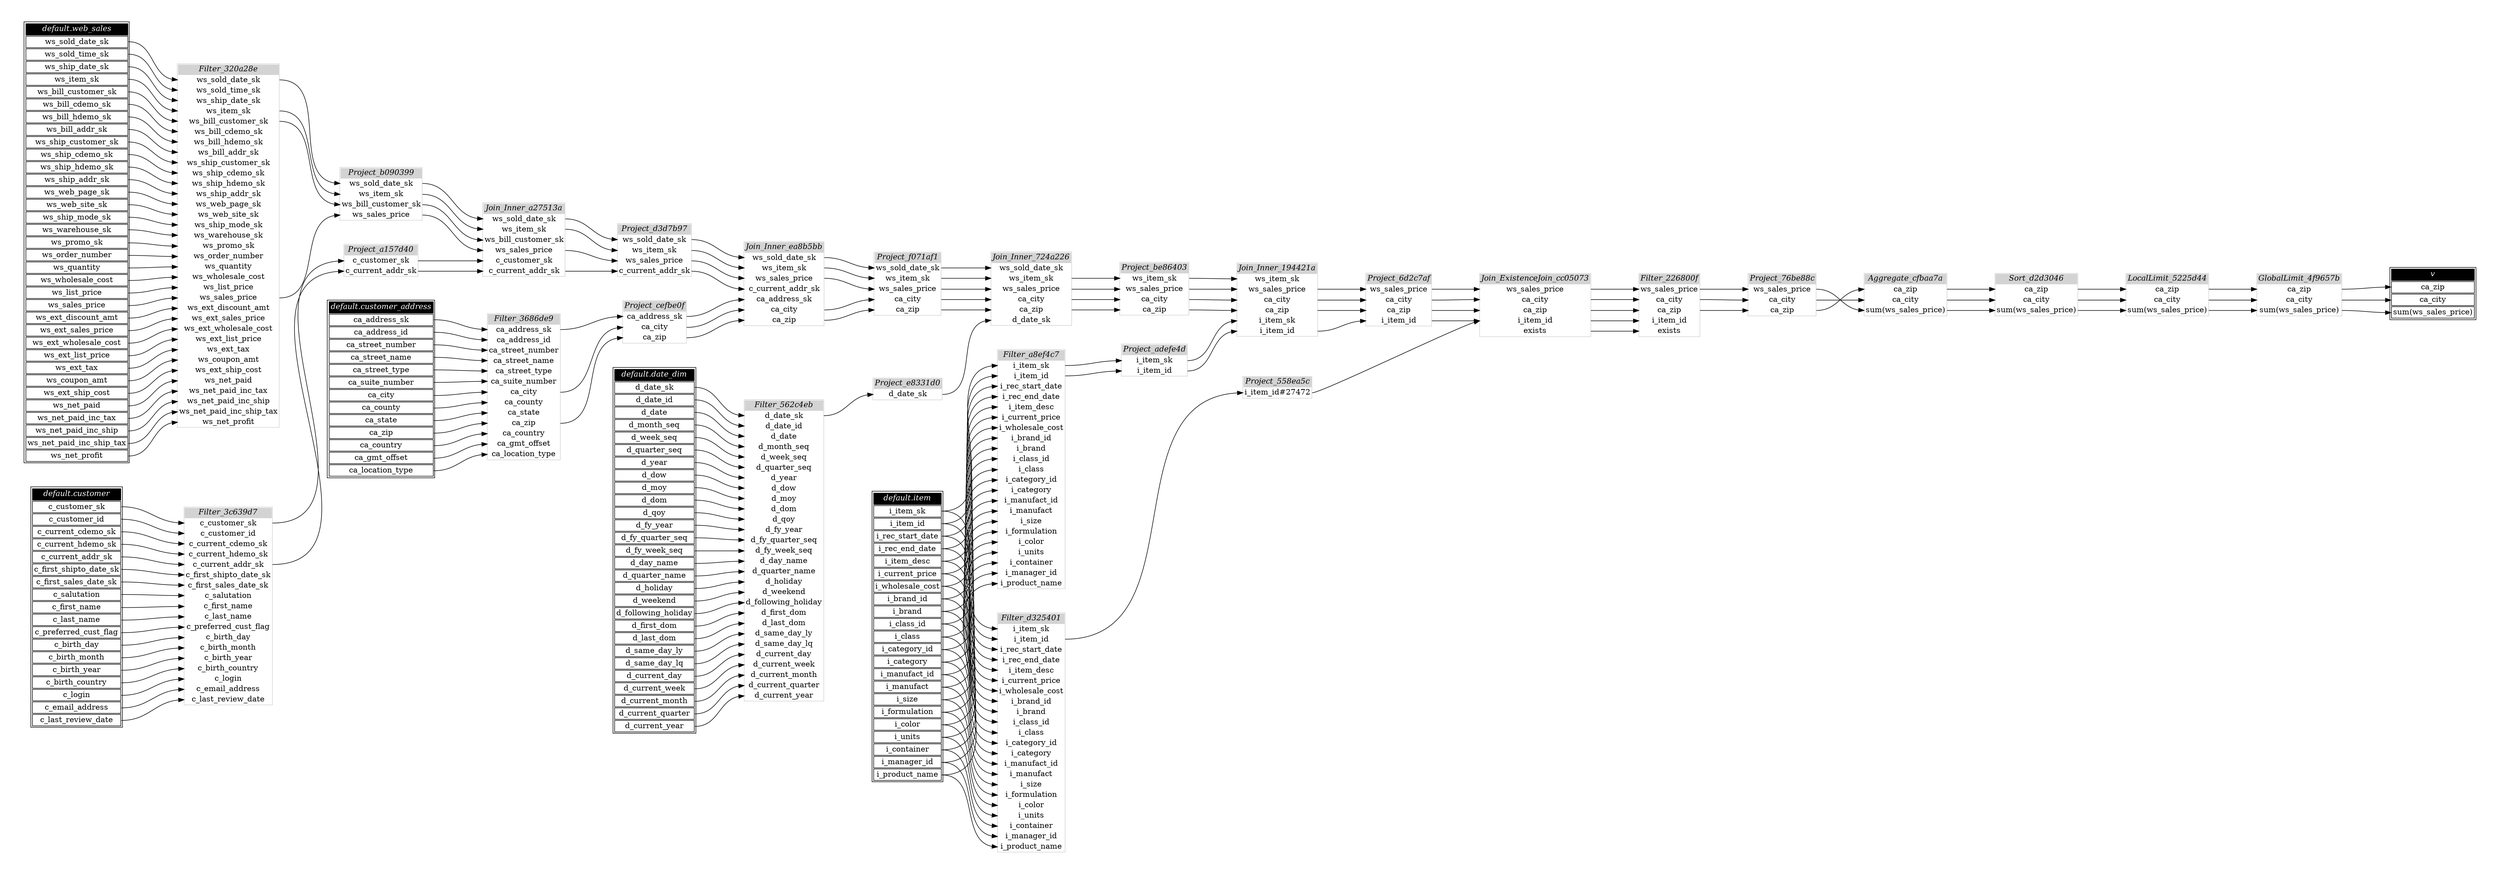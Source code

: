 // Automatically generated by TPCDSFlowTestSuite


digraph {
  graph [pad="0.5" nodesep="0.5" ranksep="1" fontname="Helvetica" rankdir=LR];
  node [shape=plaintext]

  
"Aggregate_cfbaa7a" [label=<
<table color="lightgray" border="1" cellborder="0" cellspacing="0">
  <tr><td bgcolor="lightgray" port="nodeName"><i>Aggregate_cfbaa7a</i></td></tr>
  <tr><td port="0">ca_zip</td></tr>
<tr><td port="1">ca_city</td></tr>
<tr><td port="2">sum(ws_sales_price)</td></tr>
</table>>];
     

"Filter_226800f" [label=<
<table color="lightgray" border="1" cellborder="0" cellspacing="0">
  <tr><td bgcolor="lightgray" port="nodeName"><i>Filter_226800f</i></td></tr>
  <tr><td port="0">ws_sales_price</td></tr>
<tr><td port="1">ca_city</td></tr>
<tr><td port="2">ca_zip</td></tr>
<tr><td port="3">i_item_id</td></tr>
<tr><td port="4">exists</td></tr>
</table>>];
     

"Filter_320a28e" [label=<
<table color="lightgray" border="1" cellborder="0" cellspacing="0">
  <tr><td bgcolor="lightgray" port="nodeName"><i>Filter_320a28e</i></td></tr>
  <tr><td port="0">ws_sold_date_sk</td></tr>
<tr><td port="1">ws_sold_time_sk</td></tr>
<tr><td port="2">ws_ship_date_sk</td></tr>
<tr><td port="3">ws_item_sk</td></tr>
<tr><td port="4">ws_bill_customer_sk</td></tr>
<tr><td port="5">ws_bill_cdemo_sk</td></tr>
<tr><td port="6">ws_bill_hdemo_sk</td></tr>
<tr><td port="7">ws_bill_addr_sk</td></tr>
<tr><td port="8">ws_ship_customer_sk</td></tr>
<tr><td port="9">ws_ship_cdemo_sk</td></tr>
<tr><td port="10">ws_ship_hdemo_sk</td></tr>
<tr><td port="11">ws_ship_addr_sk</td></tr>
<tr><td port="12">ws_web_page_sk</td></tr>
<tr><td port="13">ws_web_site_sk</td></tr>
<tr><td port="14">ws_ship_mode_sk</td></tr>
<tr><td port="15">ws_warehouse_sk</td></tr>
<tr><td port="16">ws_promo_sk</td></tr>
<tr><td port="17">ws_order_number</td></tr>
<tr><td port="18">ws_quantity</td></tr>
<tr><td port="19">ws_wholesale_cost</td></tr>
<tr><td port="20">ws_list_price</td></tr>
<tr><td port="21">ws_sales_price</td></tr>
<tr><td port="22">ws_ext_discount_amt</td></tr>
<tr><td port="23">ws_ext_sales_price</td></tr>
<tr><td port="24">ws_ext_wholesale_cost</td></tr>
<tr><td port="25">ws_ext_list_price</td></tr>
<tr><td port="26">ws_ext_tax</td></tr>
<tr><td port="27">ws_coupon_amt</td></tr>
<tr><td port="28">ws_ext_ship_cost</td></tr>
<tr><td port="29">ws_net_paid</td></tr>
<tr><td port="30">ws_net_paid_inc_tax</td></tr>
<tr><td port="31">ws_net_paid_inc_ship</td></tr>
<tr><td port="32">ws_net_paid_inc_ship_tax</td></tr>
<tr><td port="33">ws_net_profit</td></tr>
</table>>];
     

"Filter_3686de9" [label=<
<table color="lightgray" border="1" cellborder="0" cellspacing="0">
  <tr><td bgcolor="lightgray" port="nodeName"><i>Filter_3686de9</i></td></tr>
  <tr><td port="0">ca_address_sk</td></tr>
<tr><td port="1">ca_address_id</td></tr>
<tr><td port="2">ca_street_number</td></tr>
<tr><td port="3">ca_street_name</td></tr>
<tr><td port="4">ca_street_type</td></tr>
<tr><td port="5">ca_suite_number</td></tr>
<tr><td port="6">ca_city</td></tr>
<tr><td port="7">ca_county</td></tr>
<tr><td port="8">ca_state</td></tr>
<tr><td port="9">ca_zip</td></tr>
<tr><td port="10">ca_country</td></tr>
<tr><td port="11">ca_gmt_offset</td></tr>
<tr><td port="12">ca_location_type</td></tr>
</table>>];
     

"Filter_3c639d7" [label=<
<table color="lightgray" border="1" cellborder="0" cellspacing="0">
  <tr><td bgcolor="lightgray" port="nodeName"><i>Filter_3c639d7</i></td></tr>
  <tr><td port="0">c_customer_sk</td></tr>
<tr><td port="1">c_customer_id</td></tr>
<tr><td port="2">c_current_cdemo_sk</td></tr>
<tr><td port="3">c_current_hdemo_sk</td></tr>
<tr><td port="4">c_current_addr_sk</td></tr>
<tr><td port="5">c_first_shipto_date_sk</td></tr>
<tr><td port="6">c_first_sales_date_sk</td></tr>
<tr><td port="7">c_salutation</td></tr>
<tr><td port="8">c_first_name</td></tr>
<tr><td port="9">c_last_name</td></tr>
<tr><td port="10">c_preferred_cust_flag</td></tr>
<tr><td port="11">c_birth_day</td></tr>
<tr><td port="12">c_birth_month</td></tr>
<tr><td port="13">c_birth_year</td></tr>
<tr><td port="14">c_birth_country</td></tr>
<tr><td port="15">c_login</td></tr>
<tr><td port="16">c_email_address</td></tr>
<tr><td port="17">c_last_review_date</td></tr>
</table>>];
     

"Filter_562c4eb" [label=<
<table color="lightgray" border="1" cellborder="0" cellspacing="0">
  <tr><td bgcolor="lightgray" port="nodeName"><i>Filter_562c4eb</i></td></tr>
  <tr><td port="0">d_date_sk</td></tr>
<tr><td port="1">d_date_id</td></tr>
<tr><td port="2">d_date</td></tr>
<tr><td port="3">d_month_seq</td></tr>
<tr><td port="4">d_week_seq</td></tr>
<tr><td port="5">d_quarter_seq</td></tr>
<tr><td port="6">d_year</td></tr>
<tr><td port="7">d_dow</td></tr>
<tr><td port="8">d_moy</td></tr>
<tr><td port="9">d_dom</td></tr>
<tr><td port="10">d_qoy</td></tr>
<tr><td port="11">d_fy_year</td></tr>
<tr><td port="12">d_fy_quarter_seq</td></tr>
<tr><td port="13">d_fy_week_seq</td></tr>
<tr><td port="14">d_day_name</td></tr>
<tr><td port="15">d_quarter_name</td></tr>
<tr><td port="16">d_holiday</td></tr>
<tr><td port="17">d_weekend</td></tr>
<tr><td port="18">d_following_holiday</td></tr>
<tr><td port="19">d_first_dom</td></tr>
<tr><td port="20">d_last_dom</td></tr>
<tr><td port="21">d_same_day_ly</td></tr>
<tr><td port="22">d_same_day_lq</td></tr>
<tr><td port="23">d_current_day</td></tr>
<tr><td port="24">d_current_week</td></tr>
<tr><td port="25">d_current_month</td></tr>
<tr><td port="26">d_current_quarter</td></tr>
<tr><td port="27">d_current_year</td></tr>
</table>>];
     

"Filter_a8ef4c7" [label=<
<table color="lightgray" border="1" cellborder="0" cellspacing="0">
  <tr><td bgcolor="lightgray" port="nodeName"><i>Filter_a8ef4c7</i></td></tr>
  <tr><td port="0">i_item_sk</td></tr>
<tr><td port="1">i_item_id</td></tr>
<tr><td port="2">i_rec_start_date</td></tr>
<tr><td port="3">i_rec_end_date</td></tr>
<tr><td port="4">i_item_desc</td></tr>
<tr><td port="5">i_current_price</td></tr>
<tr><td port="6">i_wholesale_cost</td></tr>
<tr><td port="7">i_brand_id</td></tr>
<tr><td port="8">i_brand</td></tr>
<tr><td port="9">i_class_id</td></tr>
<tr><td port="10">i_class</td></tr>
<tr><td port="11">i_category_id</td></tr>
<tr><td port="12">i_category</td></tr>
<tr><td port="13">i_manufact_id</td></tr>
<tr><td port="14">i_manufact</td></tr>
<tr><td port="15">i_size</td></tr>
<tr><td port="16">i_formulation</td></tr>
<tr><td port="17">i_color</td></tr>
<tr><td port="18">i_units</td></tr>
<tr><td port="19">i_container</td></tr>
<tr><td port="20">i_manager_id</td></tr>
<tr><td port="21">i_product_name</td></tr>
</table>>];
     

"Filter_d325401" [label=<
<table color="lightgray" border="1" cellborder="0" cellspacing="0">
  <tr><td bgcolor="lightgray" port="nodeName"><i>Filter_d325401</i></td></tr>
  <tr><td port="0">i_item_sk</td></tr>
<tr><td port="1">i_item_id</td></tr>
<tr><td port="2">i_rec_start_date</td></tr>
<tr><td port="3">i_rec_end_date</td></tr>
<tr><td port="4">i_item_desc</td></tr>
<tr><td port="5">i_current_price</td></tr>
<tr><td port="6">i_wholesale_cost</td></tr>
<tr><td port="7">i_brand_id</td></tr>
<tr><td port="8">i_brand</td></tr>
<tr><td port="9">i_class_id</td></tr>
<tr><td port="10">i_class</td></tr>
<tr><td port="11">i_category_id</td></tr>
<tr><td port="12">i_category</td></tr>
<tr><td port="13">i_manufact_id</td></tr>
<tr><td port="14">i_manufact</td></tr>
<tr><td port="15">i_size</td></tr>
<tr><td port="16">i_formulation</td></tr>
<tr><td port="17">i_color</td></tr>
<tr><td port="18">i_units</td></tr>
<tr><td port="19">i_container</td></tr>
<tr><td port="20">i_manager_id</td></tr>
<tr><td port="21">i_product_name</td></tr>
</table>>];
     

"GlobalLimit_4f9657b" [label=<
<table color="lightgray" border="1" cellborder="0" cellspacing="0">
  <tr><td bgcolor="lightgray" port="nodeName"><i>GlobalLimit_4f9657b</i></td></tr>
  <tr><td port="0">ca_zip</td></tr>
<tr><td port="1">ca_city</td></tr>
<tr><td port="2">sum(ws_sales_price)</td></tr>
</table>>];
     

"Join_ExistenceJoin_cc05073" [label=<
<table color="lightgray" border="1" cellborder="0" cellspacing="0">
  <tr><td bgcolor="lightgray" port="nodeName"><i>Join_ExistenceJoin_cc05073</i></td></tr>
  <tr><td port="0">ws_sales_price</td></tr>
<tr><td port="1">ca_city</td></tr>
<tr><td port="2">ca_zip</td></tr>
<tr><td port="3">i_item_id</td></tr>
<tr><td port="4">exists</td></tr>
</table>>];
     

"Join_Inner_194421a" [label=<
<table color="lightgray" border="1" cellborder="0" cellspacing="0">
  <tr><td bgcolor="lightgray" port="nodeName"><i>Join_Inner_194421a</i></td></tr>
  <tr><td port="0">ws_item_sk</td></tr>
<tr><td port="1">ws_sales_price</td></tr>
<tr><td port="2">ca_city</td></tr>
<tr><td port="3">ca_zip</td></tr>
<tr><td port="4">i_item_sk</td></tr>
<tr><td port="5">i_item_id</td></tr>
</table>>];
     

"Join_Inner_724a226" [label=<
<table color="lightgray" border="1" cellborder="0" cellspacing="0">
  <tr><td bgcolor="lightgray" port="nodeName"><i>Join_Inner_724a226</i></td></tr>
  <tr><td port="0">ws_sold_date_sk</td></tr>
<tr><td port="1">ws_item_sk</td></tr>
<tr><td port="2">ws_sales_price</td></tr>
<tr><td port="3">ca_city</td></tr>
<tr><td port="4">ca_zip</td></tr>
<tr><td port="5">d_date_sk</td></tr>
</table>>];
     

"Join_Inner_a27513a" [label=<
<table color="lightgray" border="1" cellborder="0" cellspacing="0">
  <tr><td bgcolor="lightgray" port="nodeName"><i>Join_Inner_a27513a</i></td></tr>
  <tr><td port="0">ws_sold_date_sk</td></tr>
<tr><td port="1">ws_item_sk</td></tr>
<tr><td port="2">ws_bill_customer_sk</td></tr>
<tr><td port="3">ws_sales_price</td></tr>
<tr><td port="4">c_customer_sk</td></tr>
<tr><td port="5">c_current_addr_sk</td></tr>
</table>>];
     

"Join_Inner_ea8b5bb" [label=<
<table color="lightgray" border="1" cellborder="0" cellspacing="0">
  <tr><td bgcolor="lightgray" port="nodeName"><i>Join_Inner_ea8b5bb</i></td></tr>
  <tr><td port="0">ws_sold_date_sk</td></tr>
<tr><td port="1">ws_item_sk</td></tr>
<tr><td port="2">ws_sales_price</td></tr>
<tr><td port="3">c_current_addr_sk</td></tr>
<tr><td port="4">ca_address_sk</td></tr>
<tr><td port="5">ca_city</td></tr>
<tr><td port="6">ca_zip</td></tr>
</table>>];
     

"LocalLimit_5225d44" [label=<
<table color="lightgray" border="1" cellborder="0" cellspacing="0">
  <tr><td bgcolor="lightgray" port="nodeName"><i>LocalLimit_5225d44</i></td></tr>
  <tr><td port="0">ca_zip</td></tr>
<tr><td port="1">ca_city</td></tr>
<tr><td port="2">sum(ws_sales_price)</td></tr>
</table>>];
     

"Project_558ea5c" [label=<
<table color="lightgray" border="1" cellborder="0" cellspacing="0">
  <tr><td bgcolor="lightgray" port="nodeName"><i>Project_558ea5c</i></td></tr>
  <tr><td port="0">i_item_id#27472</td></tr>
</table>>];
     

"Project_6d2c7af" [label=<
<table color="lightgray" border="1" cellborder="0" cellspacing="0">
  <tr><td bgcolor="lightgray" port="nodeName"><i>Project_6d2c7af</i></td></tr>
  <tr><td port="0">ws_sales_price</td></tr>
<tr><td port="1">ca_city</td></tr>
<tr><td port="2">ca_zip</td></tr>
<tr><td port="3">i_item_id</td></tr>
</table>>];
     

"Project_76be88c" [label=<
<table color="lightgray" border="1" cellborder="0" cellspacing="0">
  <tr><td bgcolor="lightgray" port="nodeName"><i>Project_76be88c</i></td></tr>
  <tr><td port="0">ws_sales_price</td></tr>
<tr><td port="1">ca_city</td></tr>
<tr><td port="2">ca_zip</td></tr>
</table>>];
     

"Project_a157d40" [label=<
<table color="lightgray" border="1" cellborder="0" cellspacing="0">
  <tr><td bgcolor="lightgray" port="nodeName"><i>Project_a157d40</i></td></tr>
  <tr><td port="0">c_customer_sk</td></tr>
<tr><td port="1">c_current_addr_sk</td></tr>
</table>>];
     

"Project_adefe4d" [label=<
<table color="lightgray" border="1" cellborder="0" cellspacing="0">
  <tr><td bgcolor="lightgray" port="nodeName"><i>Project_adefe4d</i></td></tr>
  <tr><td port="0">i_item_sk</td></tr>
<tr><td port="1">i_item_id</td></tr>
</table>>];
     

"Project_b090399" [label=<
<table color="lightgray" border="1" cellborder="0" cellspacing="0">
  <tr><td bgcolor="lightgray" port="nodeName"><i>Project_b090399</i></td></tr>
  <tr><td port="0">ws_sold_date_sk</td></tr>
<tr><td port="1">ws_item_sk</td></tr>
<tr><td port="2">ws_bill_customer_sk</td></tr>
<tr><td port="3">ws_sales_price</td></tr>
</table>>];
     

"Project_be86403" [label=<
<table color="lightgray" border="1" cellborder="0" cellspacing="0">
  <tr><td bgcolor="lightgray" port="nodeName"><i>Project_be86403</i></td></tr>
  <tr><td port="0">ws_item_sk</td></tr>
<tr><td port="1">ws_sales_price</td></tr>
<tr><td port="2">ca_city</td></tr>
<tr><td port="3">ca_zip</td></tr>
</table>>];
     

"Project_cefbe0f" [label=<
<table color="lightgray" border="1" cellborder="0" cellspacing="0">
  <tr><td bgcolor="lightgray" port="nodeName"><i>Project_cefbe0f</i></td></tr>
  <tr><td port="0">ca_address_sk</td></tr>
<tr><td port="1">ca_city</td></tr>
<tr><td port="2">ca_zip</td></tr>
</table>>];
     

"Project_d3d7b97" [label=<
<table color="lightgray" border="1" cellborder="0" cellspacing="0">
  <tr><td bgcolor="lightgray" port="nodeName"><i>Project_d3d7b97</i></td></tr>
  <tr><td port="0">ws_sold_date_sk</td></tr>
<tr><td port="1">ws_item_sk</td></tr>
<tr><td port="2">ws_sales_price</td></tr>
<tr><td port="3">c_current_addr_sk</td></tr>
</table>>];
     

"Project_e8331d0" [label=<
<table color="lightgray" border="1" cellborder="0" cellspacing="0">
  <tr><td bgcolor="lightgray" port="nodeName"><i>Project_e8331d0</i></td></tr>
  <tr><td port="0">d_date_sk</td></tr>
</table>>];
     

"Project_f071af1" [label=<
<table color="lightgray" border="1" cellborder="0" cellspacing="0">
  <tr><td bgcolor="lightgray" port="nodeName"><i>Project_f071af1</i></td></tr>
  <tr><td port="0">ws_sold_date_sk</td></tr>
<tr><td port="1">ws_item_sk</td></tr>
<tr><td port="2">ws_sales_price</td></tr>
<tr><td port="3">ca_city</td></tr>
<tr><td port="4">ca_zip</td></tr>
</table>>];
     

"Sort_d2d3046" [label=<
<table color="lightgray" border="1" cellborder="0" cellspacing="0">
  <tr><td bgcolor="lightgray" port="nodeName"><i>Sort_d2d3046</i></td></tr>
  <tr><td port="0">ca_zip</td></tr>
<tr><td port="1">ca_city</td></tr>
<tr><td port="2">sum(ws_sales_price)</td></tr>
</table>>];
     

"default.customer" [color="black" label=<
<table>
  <tr><td bgcolor="black" port="nodeName"><i><font color="white">default.customer</font></i></td></tr>
  <tr><td port="0">c_customer_sk</td></tr>
<tr><td port="1">c_customer_id</td></tr>
<tr><td port="2">c_current_cdemo_sk</td></tr>
<tr><td port="3">c_current_hdemo_sk</td></tr>
<tr><td port="4">c_current_addr_sk</td></tr>
<tr><td port="5">c_first_shipto_date_sk</td></tr>
<tr><td port="6">c_first_sales_date_sk</td></tr>
<tr><td port="7">c_salutation</td></tr>
<tr><td port="8">c_first_name</td></tr>
<tr><td port="9">c_last_name</td></tr>
<tr><td port="10">c_preferred_cust_flag</td></tr>
<tr><td port="11">c_birth_day</td></tr>
<tr><td port="12">c_birth_month</td></tr>
<tr><td port="13">c_birth_year</td></tr>
<tr><td port="14">c_birth_country</td></tr>
<tr><td port="15">c_login</td></tr>
<tr><td port="16">c_email_address</td></tr>
<tr><td port="17">c_last_review_date</td></tr>
</table>>];
     

"default.customer_address" [color="black" label=<
<table>
  <tr><td bgcolor="black" port="nodeName"><i><font color="white">default.customer_address</font></i></td></tr>
  <tr><td port="0">ca_address_sk</td></tr>
<tr><td port="1">ca_address_id</td></tr>
<tr><td port="2">ca_street_number</td></tr>
<tr><td port="3">ca_street_name</td></tr>
<tr><td port="4">ca_street_type</td></tr>
<tr><td port="5">ca_suite_number</td></tr>
<tr><td port="6">ca_city</td></tr>
<tr><td port="7">ca_county</td></tr>
<tr><td port="8">ca_state</td></tr>
<tr><td port="9">ca_zip</td></tr>
<tr><td port="10">ca_country</td></tr>
<tr><td port="11">ca_gmt_offset</td></tr>
<tr><td port="12">ca_location_type</td></tr>
</table>>];
     

"default.date_dim" [color="black" label=<
<table>
  <tr><td bgcolor="black" port="nodeName"><i><font color="white">default.date_dim</font></i></td></tr>
  <tr><td port="0">d_date_sk</td></tr>
<tr><td port="1">d_date_id</td></tr>
<tr><td port="2">d_date</td></tr>
<tr><td port="3">d_month_seq</td></tr>
<tr><td port="4">d_week_seq</td></tr>
<tr><td port="5">d_quarter_seq</td></tr>
<tr><td port="6">d_year</td></tr>
<tr><td port="7">d_dow</td></tr>
<tr><td port="8">d_moy</td></tr>
<tr><td port="9">d_dom</td></tr>
<tr><td port="10">d_qoy</td></tr>
<tr><td port="11">d_fy_year</td></tr>
<tr><td port="12">d_fy_quarter_seq</td></tr>
<tr><td port="13">d_fy_week_seq</td></tr>
<tr><td port="14">d_day_name</td></tr>
<tr><td port="15">d_quarter_name</td></tr>
<tr><td port="16">d_holiday</td></tr>
<tr><td port="17">d_weekend</td></tr>
<tr><td port="18">d_following_holiday</td></tr>
<tr><td port="19">d_first_dom</td></tr>
<tr><td port="20">d_last_dom</td></tr>
<tr><td port="21">d_same_day_ly</td></tr>
<tr><td port="22">d_same_day_lq</td></tr>
<tr><td port="23">d_current_day</td></tr>
<tr><td port="24">d_current_week</td></tr>
<tr><td port="25">d_current_month</td></tr>
<tr><td port="26">d_current_quarter</td></tr>
<tr><td port="27">d_current_year</td></tr>
</table>>];
     

"default.item" [color="black" label=<
<table>
  <tr><td bgcolor="black" port="nodeName"><i><font color="white">default.item</font></i></td></tr>
  <tr><td port="0">i_item_sk</td></tr>
<tr><td port="1">i_item_id</td></tr>
<tr><td port="2">i_rec_start_date</td></tr>
<tr><td port="3">i_rec_end_date</td></tr>
<tr><td port="4">i_item_desc</td></tr>
<tr><td port="5">i_current_price</td></tr>
<tr><td port="6">i_wholesale_cost</td></tr>
<tr><td port="7">i_brand_id</td></tr>
<tr><td port="8">i_brand</td></tr>
<tr><td port="9">i_class_id</td></tr>
<tr><td port="10">i_class</td></tr>
<tr><td port="11">i_category_id</td></tr>
<tr><td port="12">i_category</td></tr>
<tr><td port="13">i_manufact_id</td></tr>
<tr><td port="14">i_manufact</td></tr>
<tr><td port="15">i_size</td></tr>
<tr><td port="16">i_formulation</td></tr>
<tr><td port="17">i_color</td></tr>
<tr><td port="18">i_units</td></tr>
<tr><td port="19">i_container</td></tr>
<tr><td port="20">i_manager_id</td></tr>
<tr><td port="21">i_product_name</td></tr>
</table>>];
     

"default.web_sales" [color="black" label=<
<table>
  <tr><td bgcolor="black" port="nodeName"><i><font color="white">default.web_sales</font></i></td></tr>
  <tr><td port="0">ws_sold_date_sk</td></tr>
<tr><td port="1">ws_sold_time_sk</td></tr>
<tr><td port="2">ws_ship_date_sk</td></tr>
<tr><td port="3">ws_item_sk</td></tr>
<tr><td port="4">ws_bill_customer_sk</td></tr>
<tr><td port="5">ws_bill_cdemo_sk</td></tr>
<tr><td port="6">ws_bill_hdemo_sk</td></tr>
<tr><td port="7">ws_bill_addr_sk</td></tr>
<tr><td port="8">ws_ship_customer_sk</td></tr>
<tr><td port="9">ws_ship_cdemo_sk</td></tr>
<tr><td port="10">ws_ship_hdemo_sk</td></tr>
<tr><td port="11">ws_ship_addr_sk</td></tr>
<tr><td port="12">ws_web_page_sk</td></tr>
<tr><td port="13">ws_web_site_sk</td></tr>
<tr><td port="14">ws_ship_mode_sk</td></tr>
<tr><td port="15">ws_warehouse_sk</td></tr>
<tr><td port="16">ws_promo_sk</td></tr>
<tr><td port="17">ws_order_number</td></tr>
<tr><td port="18">ws_quantity</td></tr>
<tr><td port="19">ws_wholesale_cost</td></tr>
<tr><td port="20">ws_list_price</td></tr>
<tr><td port="21">ws_sales_price</td></tr>
<tr><td port="22">ws_ext_discount_amt</td></tr>
<tr><td port="23">ws_ext_sales_price</td></tr>
<tr><td port="24">ws_ext_wholesale_cost</td></tr>
<tr><td port="25">ws_ext_list_price</td></tr>
<tr><td port="26">ws_ext_tax</td></tr>
<tr><td port="27">ws_coupon_amt</td></tr>
<tr><td port="28">ws_ext_ship_cost</td></tr>
<tr><td port="29">ws_net_paid</td></tr>
<tr><td port="30">ws_net_paid_inc_tax</td></tr>
<tr><td port="31">ws_net_paid_inc_ship</td></tr>
<tr><td port="32">ws_net_paid_inc_ship_tax</td></tr>
<tr><td port="33">ws_net_profit</td></tr>
</table>>];
     

"v" [color="black" label=<
<table>
  <tr><td bgcolor="black" port="nodeName"><i><font color="white">v</font></i></td></tr>
  <tr><td port="0">ca_zip</td></tr>
<tr><td port="1">ca_city</td></tr>
<tr><td port="2">sum(ws_sales_price)</td></tr>
</table>>];
     
  "Aggregate_cfbaa7a":0 -> "Sort_d2d3046":0;
"Aggregate_cfbaa7a":1 -> "Sort_d2d3046":1;
"Aggregate_cfbaa7a":2 -> "Sort_d2d3046":2;
"Filter_226800f":0 -> "Project_76be88c":0;
"Filter_226800f":1 -> "Project_76be88c":1;
"Filter_226800f":2 -> "Project_76be88c":2;
"Filter_320a28e":0 -> "Project_b090399":0;
"Filter_320a28e":21 -> "Project_b090399":3;
"Filter_320a28e":3 -> "Project_b090399":1;
"Filter_320a28e":4 -> "Project_b090399":2;
"Filter_3686de9":0 -> "Project_cefbe0f":0;
"Filter_3686de9":6 -> "Project_cefbe0f":1;
"Filter_3686de9":9 -> "Project_cefbe0f":2;
"Filter_3c639d7":0 -> "Project_a157d40":0;
"Filter_3c639d7":4 -> "Project_a157d40":1;
"Filter_562c4eb":0 -> "Project_e8331d0":0;
"Filter_a8ef4c7":0 -> "Project_adefe4d":0;
"Filter_a8ef4c7":1 -> "Project_adefe4d":1;
"Filter_d325401":1 -> "Project_558ea5c":0;
"GlobalLimit_4f9657b":0 -> "v":0;
"GlobalLimit_4f9657b":1 -> "v":1;
"GlobalLimit_4f9657b":2 -> "v":2;
"Join_ExistenceJoin_cc05073":0 -> "Filter_226800f":0;
"Join_ExistenceJoin_cc05073":1 -> "Filter_226800f":1;
"Join_ExistenceJoin_cc05073":2 -> "Filter_226800f":2;
"Join_ExistenceJoin_cc05073":3 -> "Filter_226800f":3;
"Join_ExistenceJoin_cc05073":4 -> "Filter_226800f":4;
"Join_Inner_194421a":1 -> "Project_6d2c7af":0;
"Join_Inner_194421a":2 -> "Project_6d2c7af":1;
"Join_Inner_194421a":3 -> "Project_6d2c7af":2;
"Join_Inner_194421a":5 -> "Project_6d2c7af":3;
"Join_Inner_724a226":1 -> "Project_be86403":0;
"Join_Inner_724a226":2 -> "Project_be86403":1;
"Join_Inner_724a226":3 -> "Project_be86403":2;
"Join_Inner_724a226":4 -> "Project_be86403":3;
"Join_Inner_a27513a":0 -> "Project_d3d7b97":0;
"Join_Inner_a27513a":1 -> "Project_d3d7b97":1;
"Join_Inner_a27513a":3 -> "Project_d3d7b97":2;
"Join_Inner_a27513a":5 -> "Project_d3d7b97":3;
"Join_Inner_ea8b5bb":0 -> "Project_f071af1":0;
"Join_Inner_ea8b5bb":1 -> "Project_f071af1":1;
"Join_Inner_ea8b5bb":2 -> "Project_f071af1":2;
"Join_Inner_ea8b5bb":5 -> "Project_f071af1":3;
"Join_Inner_ea8b5bb":6 -> "Project_f071af1":4;
"LocalLimit_5225d44":0 -> "GlobalLimit_4f9657b":0;
"LocalLimit_5225d44":1 -> "GlobalLimit_4f9657b":1;
"LocalLimit_5225d44":2 -> "GlobalLimit_4f9657b":2;
"Project_558ea5c":0 -> "Join_ExistenceJoin_cc05073":3;
"Project_6d2c7af":0 -> "Join_ExistenceJoin_cc05073":0;
"Project_6d2c7af":1 -> "Join_ExistenceJoin_cc05073":1;
"Project_6d2c7af":2 -> "Join_ExistenceJoin_cc05073":2;
"Project_6d2c7af":3 -> "Join_ExistenceJoin_cc05073":3;
"Project_76be88c":0 -> "Aggregate_cfbaa7a":2;
"Project_76be88c":1 -> "Aggregate_cfbaa7a":1;
"Project_76be88c":2 -> "Aggregate_cfbaa7a":0;
"Project_a157d40":0 -> "Join_Inner_a27513a":4;
"Project_a157d40":1 -> "Join_Inner_a27513a":5;
"Project_adefe4d":0 -> "Join_Inner_194421a":4;
"Project_adefe4d":1 -> "Join_Inner_194421a":5;
"Project_b090399":0 -> "Join_Inner_a27513a":0;
"Project_b090399":1 -> "Join_Inner_a27513a":1;
"Project_b090399":2 -> "Join_Inner_a27513a":2;
"Project_b090399":3 -> "Join_Inner_a27513a":3;
"Project_be86403":0 -> "Join_Inner_194421a":0;
"Project_be86403":1 -> "Join_Inner_194421a":1;
"Project_be86403":2 -> "Join_Inner_194421a":2;
"Project_be86403":3 -> "Join_Inner_194421a":3;
"Project_cefbe0f":0 -> "Join_Inner_ea8b5bb":4;
"Project_cefbe0f":1 -> "Join_Inner_ea8b5bb":5;
"Project_cefbe0f":2 -> "Join_Inner_ea8b5bb":6;
"Project_d3d7b97":0 -> "Join_Inner_ea8b5bb":0;
"Project_d3d7b97":1 -> "Join_Inner_ea8b5bb":1;
"Project_d3d7b97":2 -> "Join_Inner_ea8b5bb":2;
"Project_d3d7b97":3 -> "Join_Inner_ea8b5bb":3;
"Project_e8331d0":0 -> "Join_Inner_724a226":5;
"Project_f071af1":0 -> "Join_Inner_724a226":0;
"Project_f071af1":1 -> "Join_Inner_724a226":1;
"Project_f071af1":2 -> "Join_Inner_724a226":2;
"Project_f071af1":3 -> "Join_Inner_724a226":3;
"Project_f071af1":4 -> "Join_Inner_724a226":4;
"Sort_d2d3046":0 -> "LocalLimit_5225d44":0;
"Sort_d2d3046":1 -> "LocalLimit_5225d44":1;
"Sort_d2d3046":2 -> "LocalLimit_5225d44":2;
"default.customer":0 -> "Filter_3c639d7":0;
"default.customer":1 -> "Filter_3c639d7":1;
"default.customer":10 -> "Filter_3c639d7":10;
"default.customer":11 -> "Filter_3c639d7":11;
"default.customer":12 -> "Filter_3c639d7":12;
"default.customer":13 -> "Filter_3c639d7":13;
"default.customer":14 -> "Filter_3c639d7":14;
"default.customer":15 -> "Filter_3c639d7":15;
"default.customer":16 -> "Filter_3c639d7":16;
"default.customer":17 -> "Filter_3c639d7":17;
"default.customer":2 -> "Filter_3c639d7":2;
"default.customer":3 -> "Filter_3c639d7":3;
"default.customer":4 -> "Filter_3c639d7":4;
"default.customer":5 -> "Filter_3c639d7":5;
"default.customer":6 -> "Filter_3c639d7":6;
"default.customer":7 -> "Filter_3c639d7":7;
"default.customer":8 -> "Filter_3c639d7":8;
"default.customer":9 -> "Filter_3c639d7":9;
"default.customer_address":0 -> "Filter_3686de9":0;
"default.customer_address":1 -> "Filter_3686de9":1;
"default.customer_address":10 -> "Filter_3686de9":10;
"default.customer_address":11 -> "Filter_3686de9":11;
"default.customer_address":12 -> "Filter_3686de9":12;
"default.customer_address":2 -> "Filter_3686de9":2;
"default.customer_address":3 -> "Filter_3686de9":3;
"default.customer_address":4 -> "Filter_3686de9":4;
"default.customer_address":5 -> "Filter_3686de9":5;
"default.customer_address":6 -> "Filter_3686de9":6;
"default.customer_address":7 -> "Filter_3686de9":7;
"default.customer_address":8 -> "Filter_3686de9":8;
"default.customer_address":9 -> "Filter_3686de9":9;
"default.date_dim":0 -> "Filter_562c4eb":0;
"default.date_dim":1 -> "Filter_562c4eb":1;
"default.date_dim":10 -> "Filter_562c4eb":10;
"default.date_dim":11 -> "Filter_562c4eb":11;
"default.date_dim":12 -> "Filter_562c4eb":12;
"default.date_dim":13 -> "Filter_562c4eb":13;
"default.date_dim":14 -> "Filter_562c4eb":14;
"default.date_dim":15 -> "Filter_562c4eb":15;
"default.date_dim":16 -> "Filter_562c4eb":16;
"default.date_dim":17 -> "Filter_562c4eb":17;
"default.date_dim":18 -> "Filter_562c4eb":18;
"default.date_dim":19 -> "Filter_562c4eb":19;
"default.date_dim":2 -> "Filter_562c4eb":2;
"default.date_dim":20 -> "Filter_562c4eb":20;
"default.date_dim":21 -> "Filter_562c4eb":21;
"default.date_dim":22 -> "Filter_562c4eb":22;
"default.date_dim":23 -> "Filter_562c4eb":23;
"default.date_dim":24 -> "Filter_562c4eb":24;
"default.date_dim":25 -> "Filter_562c4eb":25;
"default.date_dim":26 -> "Filter_562c4eb":26;
"default.date_dim":27 -> "Filter_562c4eb":27;
"default.date_dim":3 -> "Filter_562c4eb":3;
"default.date_dim":4 -> "Filter_562c4eb":4;
"default.date_dim":5 -> "Filter_562c4eb":5;
"default.date_dim":6 -> "Filter_562c4eb":6;
"default.date_dim":7 -> "Filter_562c4eb":7;
"default.date_dim":8 -> "Filter_562c4eb":8;
"default.date_dim":9 -> "Filter_562c4eb":9;
"default.item":0 -> "Filter_a8ef4c7":0;
"default.item":0 -> "Filter_d325401":0;
"default.item":1 -> "Filter_a8ef4c7":1;
"default.item":1 -> "Filter_d325401":1;
"default.item":10 -> "Filter_a8ef4c7":10;
"default.item":10 -> "Filter_d325401":10;
"default.item":11 -> "Filter_a8ef4c7":11;
"default.item":11 -> "Filter_d325401":11;
"default.item":12 -> "Filter_a8ef4c7":12;
"default.item":12 -> "Filter_d325401":12;
"default.item":13 -> "Filter_a8ef4c7":13;
"default.item":13 -> "Filter_d325401":13;
"default.item":14 -> "Filter_a8ef4c7":14;
"default.item":14 -> "Filter_d325401":14;
"default.item":15 -> "Filter_a8ef4c7":15;
"default.item":15 -> "Filter_d325401":15;
"default.item":16 -> "Filter_a8ef4c7":16;
"default.item":16 -> "Filter_d325401":16;
"default.item":17 -> "Filter_a8ef4c7":17;
"default.item":17 -> "Filter_d325401":17;
"default.item":18 -> "Filter_a8ef4c7":18;
"default.item":18 -> "Filter_d325401":18;
"default.item":19 -> "Filter_a8ef4c7":19;
"default.item":19 -> "Filter_d325401":19;
"default.item":2 -> "Filter_a8ef4c7":2;
"default.item":2 -> "Filter_d325401":2;
"default.item":20 -> "Filter_a8ef4c7":20;
"default.item":20 -> "Filter_d325401":20;
"default.item":21 -> "Filter_a8ef4c7":21;
"default.item":21 -> "Filter_d325401":21;
"default.item":3 -> "Filter_a8ef4c7":3;
"default.item":3 -> "Filter_d325401":3;
"default.item":4 -> "Filter_a8ef4c7":4;
"default.item":4 -> "Filter_d325401":4;
"default.item":5 -> "Filter_a8ef4c7":5;
"default.item":5 -> "Filter_d325401":5;
"default.item":6 -> "Filter_a8ef4c7":6;
"default.item":6 -> "Filter_d325401":6;
"default.item":7 -> "Filter_a8ef4c7":7;
"default.item":7 -> "Filter_d325401":7;
"default.item":8 -> "Filter_a8ef4c7":8;
"default.item":8 -> "Filter_d325401":8;
"default.item":9 -> "Filter_a8ef4c7":9;
"default.item":9 -> "Filter_d325401":9;
"default.web_sales":0 -> "Filter_320a28e":0;
"default.web_sales":1 -> "Filter_320a28e":1;
"default.web_sales":10 -> "Filter_320a28e":10;
"default.web_sales":11 -> "Filter_320a28e":11;
"default.web_sales":12 -> "Filter_320a28e":12;
"default.web_sales":13 -> "Filter_320a28e":13;
"default.web_sales":14 -> "Filter_320a28e":14;
"default.web_sales":15 -> "Filter_320a28e":15;
"default.web_sales":16 -> "Filter_320a28e":16;
"default.web_sales":17 -> "Filter_320a28e":17;
"default.web_sales":18 -> "Filter_320a28e":18;
"default.web_sales":19 -> "Filter_320a28e":19;
"default.web_sales":2 -> "Filter_320a28e":2;
"default.web_sales":20 -> "Filter_320a28e":20;
"default.web_sales":21 -> "Filter_320a28e":21;
"default.web_sales":22 -> "Filter_320a28e":22;
"default.web_sales":23 -> "Filter_320a28e":23;
"default.web_sales":24 -> "Filter_320a28e":24;
"default.web_sales":25 -> "Filter_320a28e":25;
"default.web_sales":26 -> "Filter_320a28e":26;
"default.web_sales":27 -> "Filter_320a28e":27;
"default.web_sales":28 -> "Filter_320a28e":28;
"default.web_sales":29 -> "Filter_320a28e":29;
"default.web_sales":3 -> "Filter_320a28e":3;
"default.web_sales":30 -> "Filter_320a28e":30;
"default.web_sales":31 -> "Filter_320a28e":31;
"default.web_sales":32 -> "Filter_320a28e":32;
"default.web_sales":33 -> "Filter_320a28e":33;
"default.web_sales":4 -> "Filter_320a28e":4;
"default.web_sales":5 -> "Filter_320a28e":5;
"default.web_sales":6 -> "Filter_320a28e":6;
"default.web_sales":7 -> "Filter_320a28e":7;
"default.web_sales":8 -> "Filter_320a28e":8;
"default.web_sales":9 -> "Filter_320a28e":9;
}
       